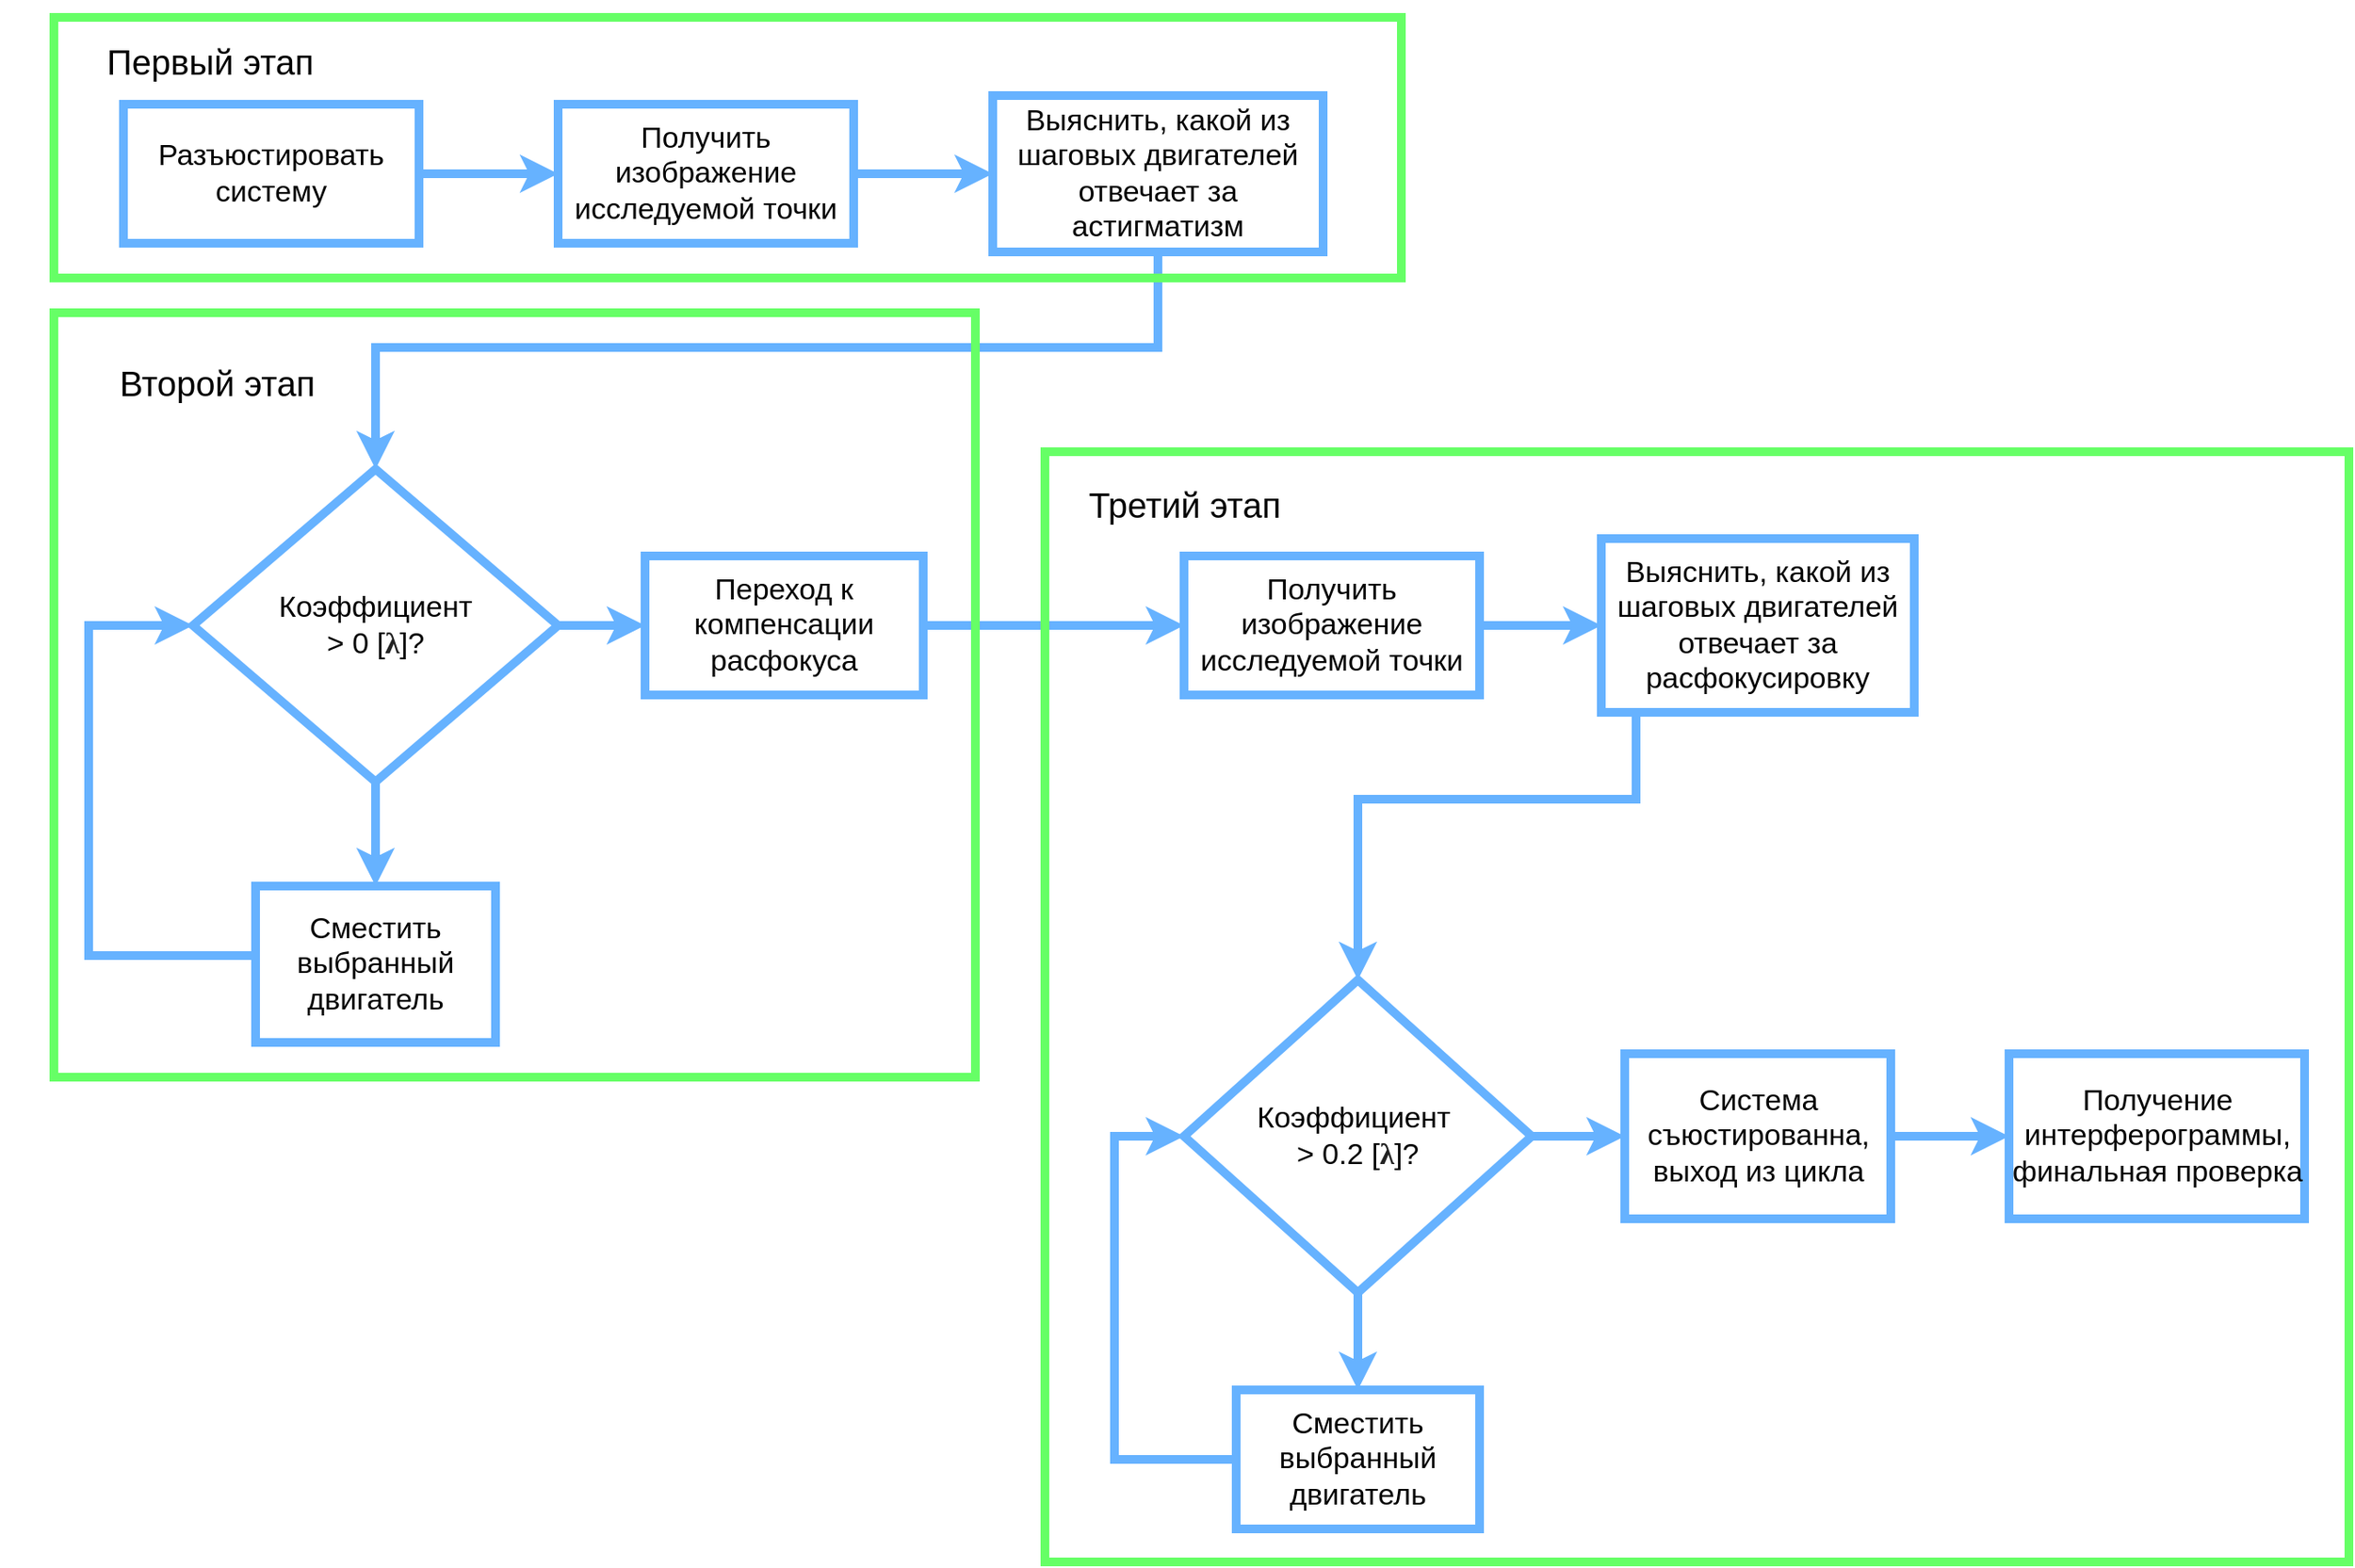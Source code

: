 <mxfile version="12.2.3" type="github" pages="1"><diagram id="9VwkEmP3wqvbAV9qxTcu" name="Page-1"><mxGraphModel dx="2158" dy="926" grid="1" gridSize="10" guides="1" tooltips="1" connect="1" arrows="1" fold="1" page="1" pageScale="1" pageWidth="827" pageHeight="1169" math="0" shadow="0"><root><mxCell id="0"/><mxCell id="1" parent="0"/><mxCell id="MKImIRo95kQJKEtbUtot-3" value="" style="edgeStyle=orthogonalEdgeStyle;rounded=0;orthogonalLoop=1;jettySize=auto;html=1;strokeColor=#66B2FF;strokeWidth=5;" edge="1" parent="1" source="MKImIRo95kQJKEtbUtot-1" target="MKImIRo95kQJKEtbUtot-2"><mxGeometry relative="1" as="geometry"/></mxCell><mxCell id="MKImIRo95kQJKEtbUtot-1" value="&lt;font style=&quot;font-size: 17px&quot;&gt;Разъюстировать систему&lt;/font&gt;" style="rounded=0;whiteSpace=wrap;html=1;strokeColor=#66B2FF;strokeWidth=5;" vertex="1" parent="1"><mxGeometry x="70" y="80" width="170" height="80" as="geometry"/></mxCell><mxCell id="MKImIRo95kQJKEtbUtot-5" value="" style="edgeStyle=orthogonalEdgeStyle;rounded=0;orthogonalLoop=1;jettySize=auto;html=1;strokeColor=#66B2FF;strokeWidth=5;" edge="1" parent="1" source="MKImIRo95kQJKEtbUtot-2" target="MKImIRo95kQJKEtbUtot-4"><mxGeometry relative="1" as="geometry"/></mxCell><mxCell id="MKImIRo95kQJKEtbUtot-2" value="&lt;font style=&quot;font-size: 17px&quot;&gt;Получить изображение исследуемой точки&lt;/font&gt;" style="rounded=0;whiteSpace=wrap;html=1;strokeColor=#66B2FF;strokeWidth=5;" vertex="1" parent="1"><mxGeometry x="320" y="80" width="170" height="80" as="geometry"/></mxCell><mxCell id="MKImIRo95kQJKEtbUtot-34" style="edgeStyle=orthogonalEdgeStyle;rounded=0;orthogonalLoop=1;jettySize=auto;html=1;entryX=0.5;entryY=0;entryDx=0;entryDy=0;strokeColor=#66B2FF;strokeWidth=5;" edge="1" parent="1" source="MKImIRo95kQJKEtbUtot-4" target="MKImIRo95kQJKEtbUtot-6"><mxGeometry relative="1" as="geometry"><Array as="points"><mxPoint x="665" y="220"/><mxPoint x="215" y="220"/></Array></mxGeometry></mxCell><mxCell id="MKImIRo95kQJKEtbUtot-4" value="&lt;font style=&quot;font-size: 17px&quot;&gt;Выяснить, какой из шаговых двигателей отвечает за астигматизм&lt;/font&gt;" style="rounded=0;whiteSpace=wrap;html=1;strokeColor=#66B2FF;strokeWidth=5;" vertex="1" parent="1"><mxGeometry x="570" y="75" width="190" height="90" as="geometry"/></mxCell><mxCell id="MKImIRo95kQJKEtbUtot-11" value="" style="edgeStyle=orthogonalEdgeStyle;rounded=0;orthogonalLoop=1;jettySize=auto;html=1;strokeColor=#66B2FF;strokeWidth=5;" edge="1" parent="1" source="MKImIRo95kQJKEtbUtot-6" target="MKImIRo95kQJKEtbUtot-10"><mxGeometry relative="1" as="geometry"/></mxCell><mxCell id="MKImIRo95kQJKEtbUtot-14" value="" style="edgeStyle=orthogonalEdgeStyle;rounded=0;orthogonalLoop=1;jettySize=auto;html=1;strokeColor=#66B2FF;strokeWidth=5;" edge="1" parent="1" source="MKImIRo95kQJKEtbUtot-6" target="MKImIRo95kQJKEtbUtot-13"><mxGeometry relative="1" as="geometry"/></mxCell><mxCell id="MKImIRo95kQJKEtbUtot-6" value="&lt;font&gt;&lt;span style=&quot;font-size: 17px&quot;&gt;Коэффициент &lt;/span&gt;&lt;br&gt;&lt;span style=&quot;font-size: 17px&quot;&gt;&amp;gt; 0 [&lt;/span&gt;&lt;span lang=&quot;grc&quot; style=&quot;color: rgb(34 , 34 , 34) ; font-family: sans-serif&quot;&gt;&lt;span style=&quot;font-family: &amp;#34;palatino linotype&amp;#34; , &amp;#34;new athena unicode&amp;#34; , &amp;#34;athena&amp;#34; , &amp;#34;gentium&amp;#34; , &amp;#34;code2000&amp;#34; , serif&quot;&gt;&lt;span style=&quot;font-weight: 700&quot;&gt;&lt;font style=&quot;font-size: 17px&quot;&gt;λ&lt;/font&gt;&lt;/span&gt;&lt;/span&gt;&lt;/span&gt;&lt;span style=&quot;font-size: 17px&quot;&gt;]?&lt;/span&gt;&lt;/font&gt;" style="rhombus;whiteSpace=wrap;html=1;strokeColor=#66B2FF;strokeWidth=5;" vertex="1" parent="1"><mxGeometry x="110" y="290" width="210" height="180" as="geometry"/></mxCell><mxCell id="MKImIRo95kQJKEtbUtot-12" style="edgeStyle=orthogonalEdgeStyle;rounded=0;orthogonalLoop=1;jettySize=auto;html=1;strokeColor=#66B2FF;strokeWidth=5;entryX=0;entryY=0.5;entryDx=0;entryDy=0;" edge="1" parent="1" source="MKImIRo95kQJKEtbUtot-10" target="MKImIRo95kQJKEtbUtot-6"><mxGeometry relative="1" as="geometry"><mxPoint x="40" y="360" as="targetPoint"/><Array as="points"><mxPoint x="50" y="570"/><mxPoint x="50" y="380"/></Array></mxGeometry></mxCell><mxCell id="MKImIRo95kQJKEtbUtot-10" value="&lt;font style=&quot;font-size: 17px&quot;&gt;Сместить выбранный двигатель&lt;/font&gt;" style="rounded=0;whiteSpace=wrap;html=1;strokeColor=#66B2FF;strokeWidth=5;" vertex="1" parent="1"><mxGeometry x="146" y="530" width="138" height="90" as="geometry"/></mxCell><mxCell id="MKImIRo95kQJKEtbUtot-16" value="" style="edgeStyle=orthogonalEdgeStyle;rounded=0;orthogonalLoop=1;jettySize=auto;html=1;strokeColor=#66B2FF;strokeWidth=5;" edge="1" parent="1" source="MKImIRo95kQJKEtbUtot-13" target="MKImIRo95kQJKEtbUtot-15"><mxGeometry relative="1" as="geometry"/></mxCell><mxCell id="MKImIRo95kQJKEtbUtot-13" value="&lt;font style=&quot;font-size: 17px&quot;&gt;Переход к компенсации расфокуса&lt;/font&gt;" style="rounded=0;whiteSpace=wrap;html=1;strokeColor=#66B2FF;strokeWidth=5;" vertex="1" parent="1"><mxGeometry x="370" y="340" width="160" height="80" as="geometry"/></mxCell><mxCell id="MKImIRo95kQJKEtbUtot-18" value="" style="edgeStyle=orthogonalEdgeStyle;rounded=0;orthogonalLoop=1;jettySize=auto;html=1;strokeColor=#66B2FF;strokeWidth=5;" edge="1" parent="1" source="MKImIRo95kQJKEtbUtot-15" target="MKImIRo95kQJKEtbUtot-17"><mxGeometry relative="1" as="geometry"/></mxCell><mxCell id="MKImIRo95kQJKEtbUtot-15" value="&lt;font style=&quot;font-size: 17px&quot;&gt;Получить изображение исследуемой точки&lt;/font&gt;" style="rounded=0;whiteSpace=wrap;html=1;strokeColor=#66B2FF;strokeWidth=5;" vertex="1" parent="1"><mxGeometry x="680" y="340" width="170" height="80" as="geometry"/></mxCell><mxCell id="MKImIRo95kQJKEtbUtot-20" style="edgeStyle=orthogonalEdgeStyle;rounded=0;orthogonalLoop=1;jettySize=auto;html=1;strokeColor=#66B2FF;strokeWidth=5;" edge="1" parent="1" source="MKImIRo95kQJKEtbUtot-17" target="MKImIRo95kQJKEtbUtot-19"><mxGeometry relative="1" as="geometry"><Array as="points"><mxPoint x="940" y="480"/><mxPoint x="780" y="480"/></Array></mxGeometry></mxCell><mxCell id="MKImIRo95kQJKEtbUtot-17" value="&lt;font style=&quot;font-size: 17px&quot;&gt;Выяснить, какой из шаговых двигателей отвечает за расфокусировку&lt;/font&gt;" style="rounded=0;whiteSpace=wrap;html=1;strokeColor=#66B2FF;strokeWidth=5;" vertex="1" parent="1"><mxGeometry x="920" y="330" width="180" height="100" as="geometry"/></mxCell><mxCell id="MKImIRo95kQJKEtbUtot-35" value="" style="edgeStyle=orthogonalEdgeStyle;rounded=0;orthogonalLoop=1;jettySize=auto;html=1;strokeColor=#66B2FF;strokeWidth=5;" edge="1" parent="1" source="MKImIRo95kQJKEtbUtot-19" target="MKImIRo95kQJKEtbUtot-26"><mxGeometry relative="1" as="geometry"/></mxCell><mxCell id="MKImIRo95kQJKEtbUtot-36" value="" style="edgeStyle=orthogonalEdgeStyle;rounded=0;orthogonalLoop=1;jettySize=auto;html=1;strokeColor=#66B2FF;strokeWidth=5;" edge="1" parent="1" source="MKImIRo95kQJKEtbUtot-19" target="MKImIRo95kQJKEtbUtot-21"><mxGeometry relative="1" as="geometry"/></mxCell><mxCell id="MKImIRo95kQJKEtbUtot-19" value="&lt;span style=&quot;white-space: normal ; font-size: 17px&quot;&gt;Коэффициент&amp;nbsp;&lt;/span&gt;&lt;br style=&quot;white-space: normal&quot;&gt;&lt;span style=&quot;white-space: normal ; font-size: 17px&quot;&gt;&amp;gt; 0.2 [&lt;/span&gt;&lt;span lang=&quot;grc&quot; style=&quot;white-space: normal ; color: rgb(34 , 34 , 34) ; font-family: sans-serif&quot;&gt;&lt;span style=&quot;font-family: &amp;#34;palatino linotype&amp;#34; , &amp;#34;new athena unicode&amp;#34; , &amp;#34;athena&amp;#34; , &amp;#34;gentium&amp;#34; , &amp;#34;code2000&amp;#34; , serif&quot;&gt;&lt;span style=&quot;font-weight: 700&quot;&gt;&lt;font style=&quot;font-size: 17px&quot;&gt;λ&lt;/font&gt;&lt;/span&gt;&lt;/span&gt;&lt;/span&gt;&lt;span style=&quot;white-space: normal ; font-size: 17px&quot;&gt;]?&lt;/span&gt;" style="rhombus;whiteSpace=wrap;html=1;strokeColor=#66B2FF;strokeWidth=5;" vertex="1" parent="1"><mxGeometry x="680" y="584" width="200" height="180" as="geometry"/></mxCell><mxCell id="MKImIRo95kQJKEtbUtot-37" style="edgeStyle=orthogonalEdgeStyle;rounded=0;orthogonalLoop=1;jettySize=auto;html=1;entryX=0;entryY=0.5;entryDx=0;entryDy=0;strokeColor=#66B2FF;strokeWidth=5;" edge="1" parent="1" source="MKImIRo95kQJKEtbUtot-21" target="MKImIRo95kQJKEtbUtot-19"><mxGeometry relative="1" as="geometry"><Array as="points"><mxPoint x="640" y="860"/><mxPoint x="640" y="674"/></Array></mxGeometry></mxCell><mxCell id="MKImIRo95kQJKEtbUtot-21" value="&lt;span style=&quot;font-size: 17px ; white-space: normal&quot;&gt;Сместить выбранный двигатель&lt;/span&gt;" style="rounded=0;whiteSpace=wrap;html=1;strokeColor=#66B2FF;strokeWidth=5;" vertex="1" parent="1"><mxGeometry x="710" y="820" width="140" height="80" as="geometry"/></mxCell><mxCell id="MKImIRo95kQJKEtbUtot-28" value="" style="edgeStyle=orthogonalEdgeStyle;rounded=0;orthogonalLoop=1;jettySize=auto;html=1;strokeColor=#66B2FF;strokeWidth=5;" edge="1" parent="1" source="MKImIRo95kQJKEtbUtot-26" target="MKImIRo95kQJKEtbUtot-27"><mxGeometry relative="1" as="geometry"/></mxCell><mxCell id="MKImIRo95kQJKEtbUtot-26" value="&lt;span style=&quot;font-size: 17px ; white-space: normal&quot;&gt;Система съюстированна, выход из цикла&lt;/span&gt;" style="rounded=0;whiteSpace=wrap;html=1;strokeColor=#66B2FF;strokeWidth=5;" vertex="1" parent="1"><mxGeometry x="933.5" y="626.5" width="153" height="95" as="geometry"/></mxCell><mxCell id="MKImIRo95kQJKEtbUtot-27" value="&lt;span style=&quot;font-size: 17px ; white-space: normal&quot;&gt;Получение интерферограммы,&lt;br&gt;финальная проверка&lt;/span&gt;" style="rounded=0;whiteSpace=wrap;html=1;strokeColor=#66B2FF;strokeWidth=5;" vertex="1" parent="1"><mxGeometry x="1154.5" y="626.5" width="170" height="95" as="geometry"/></mxCell><mxCell id="MKImIRo95kQJKEtbUtot-29" value="" style="rounded=0;whiteSpace=wrap;html=1;strokeColor=#66FF66;strokeWidth=5;fillColor=none;" vertex="1" parent="1"><mxGeometry x="30" y="30" width="775" height="150" as="geometry"/></mxCell><mxCell id="MKImIRo95kQJKEtbUtot-30" value="" style="rounded=0;whiteSpace=wrap;html=1;strokeColor=#66FF66;strokeWidth=5;fillColor=none;" vertex="1" parent="1"><mxGeometry x="30" y="200" width="530" height="440" as="geometry"/></mxCell><mxCell id="MKImIRo95kQJKEtbUtot-39" value="" style="rounded=0;whiteSpace=wrap;html=1;strokeColor=#66FF66;strokeWidth=5;fillColor=none;" vertex="1" parent="1"><mxGeometry x="600" y="280" width="750" height="639" as="geometry"/></mxCell><mxCell id="MKImIRo95kQJKEtbUtot-44" value="&lt;font style=&quot;font-size: 20px&quot;&gt;Первый этап&lt;/font&gt;" style="text;html=1;strokeColor=none;fillColor=none;align=center;verticalAlign=middle;whiteSpace=wrap;rounded=0;" vertex="1" parent="1"><mxGeometry x="10" y="20" width="220" height="70" as="geometry"/></mxCell><mxCell id="MKImIRo95kQJKEtbUtot-45" value="&lt;font style=&quot;font-size: 20px&quot;&gt;Второй этап&lt;/font&gt;" style="text;html=1;strokeColor=none;fillColor=none;align=center;verticalAlign=middle;whiteSpace=wrap;rounded=0;" vertex="1" parent="1"><mxGeometry x="-1" y="200" width="250" height="80" as="geometry"/></mxCell><mxCell id="MKImIRo95kQJKEtbUtot-46" value="&lt;font style=&quot;font-size: 20px&quot;&gt;Третий этап&lt;/font&gt;" style="text;html=1;strokeColor=none;fillColor=none;align=center;verticalAlign=middle;whiteSpace=wrap;rounded=0;rotation=0;" vertex="1" parent="1"><mxGeometry x="571.5" y="260" width="217" height="100" as="geometry"/></mxCell></root></mxGraphModel></diagram></mxfile>
